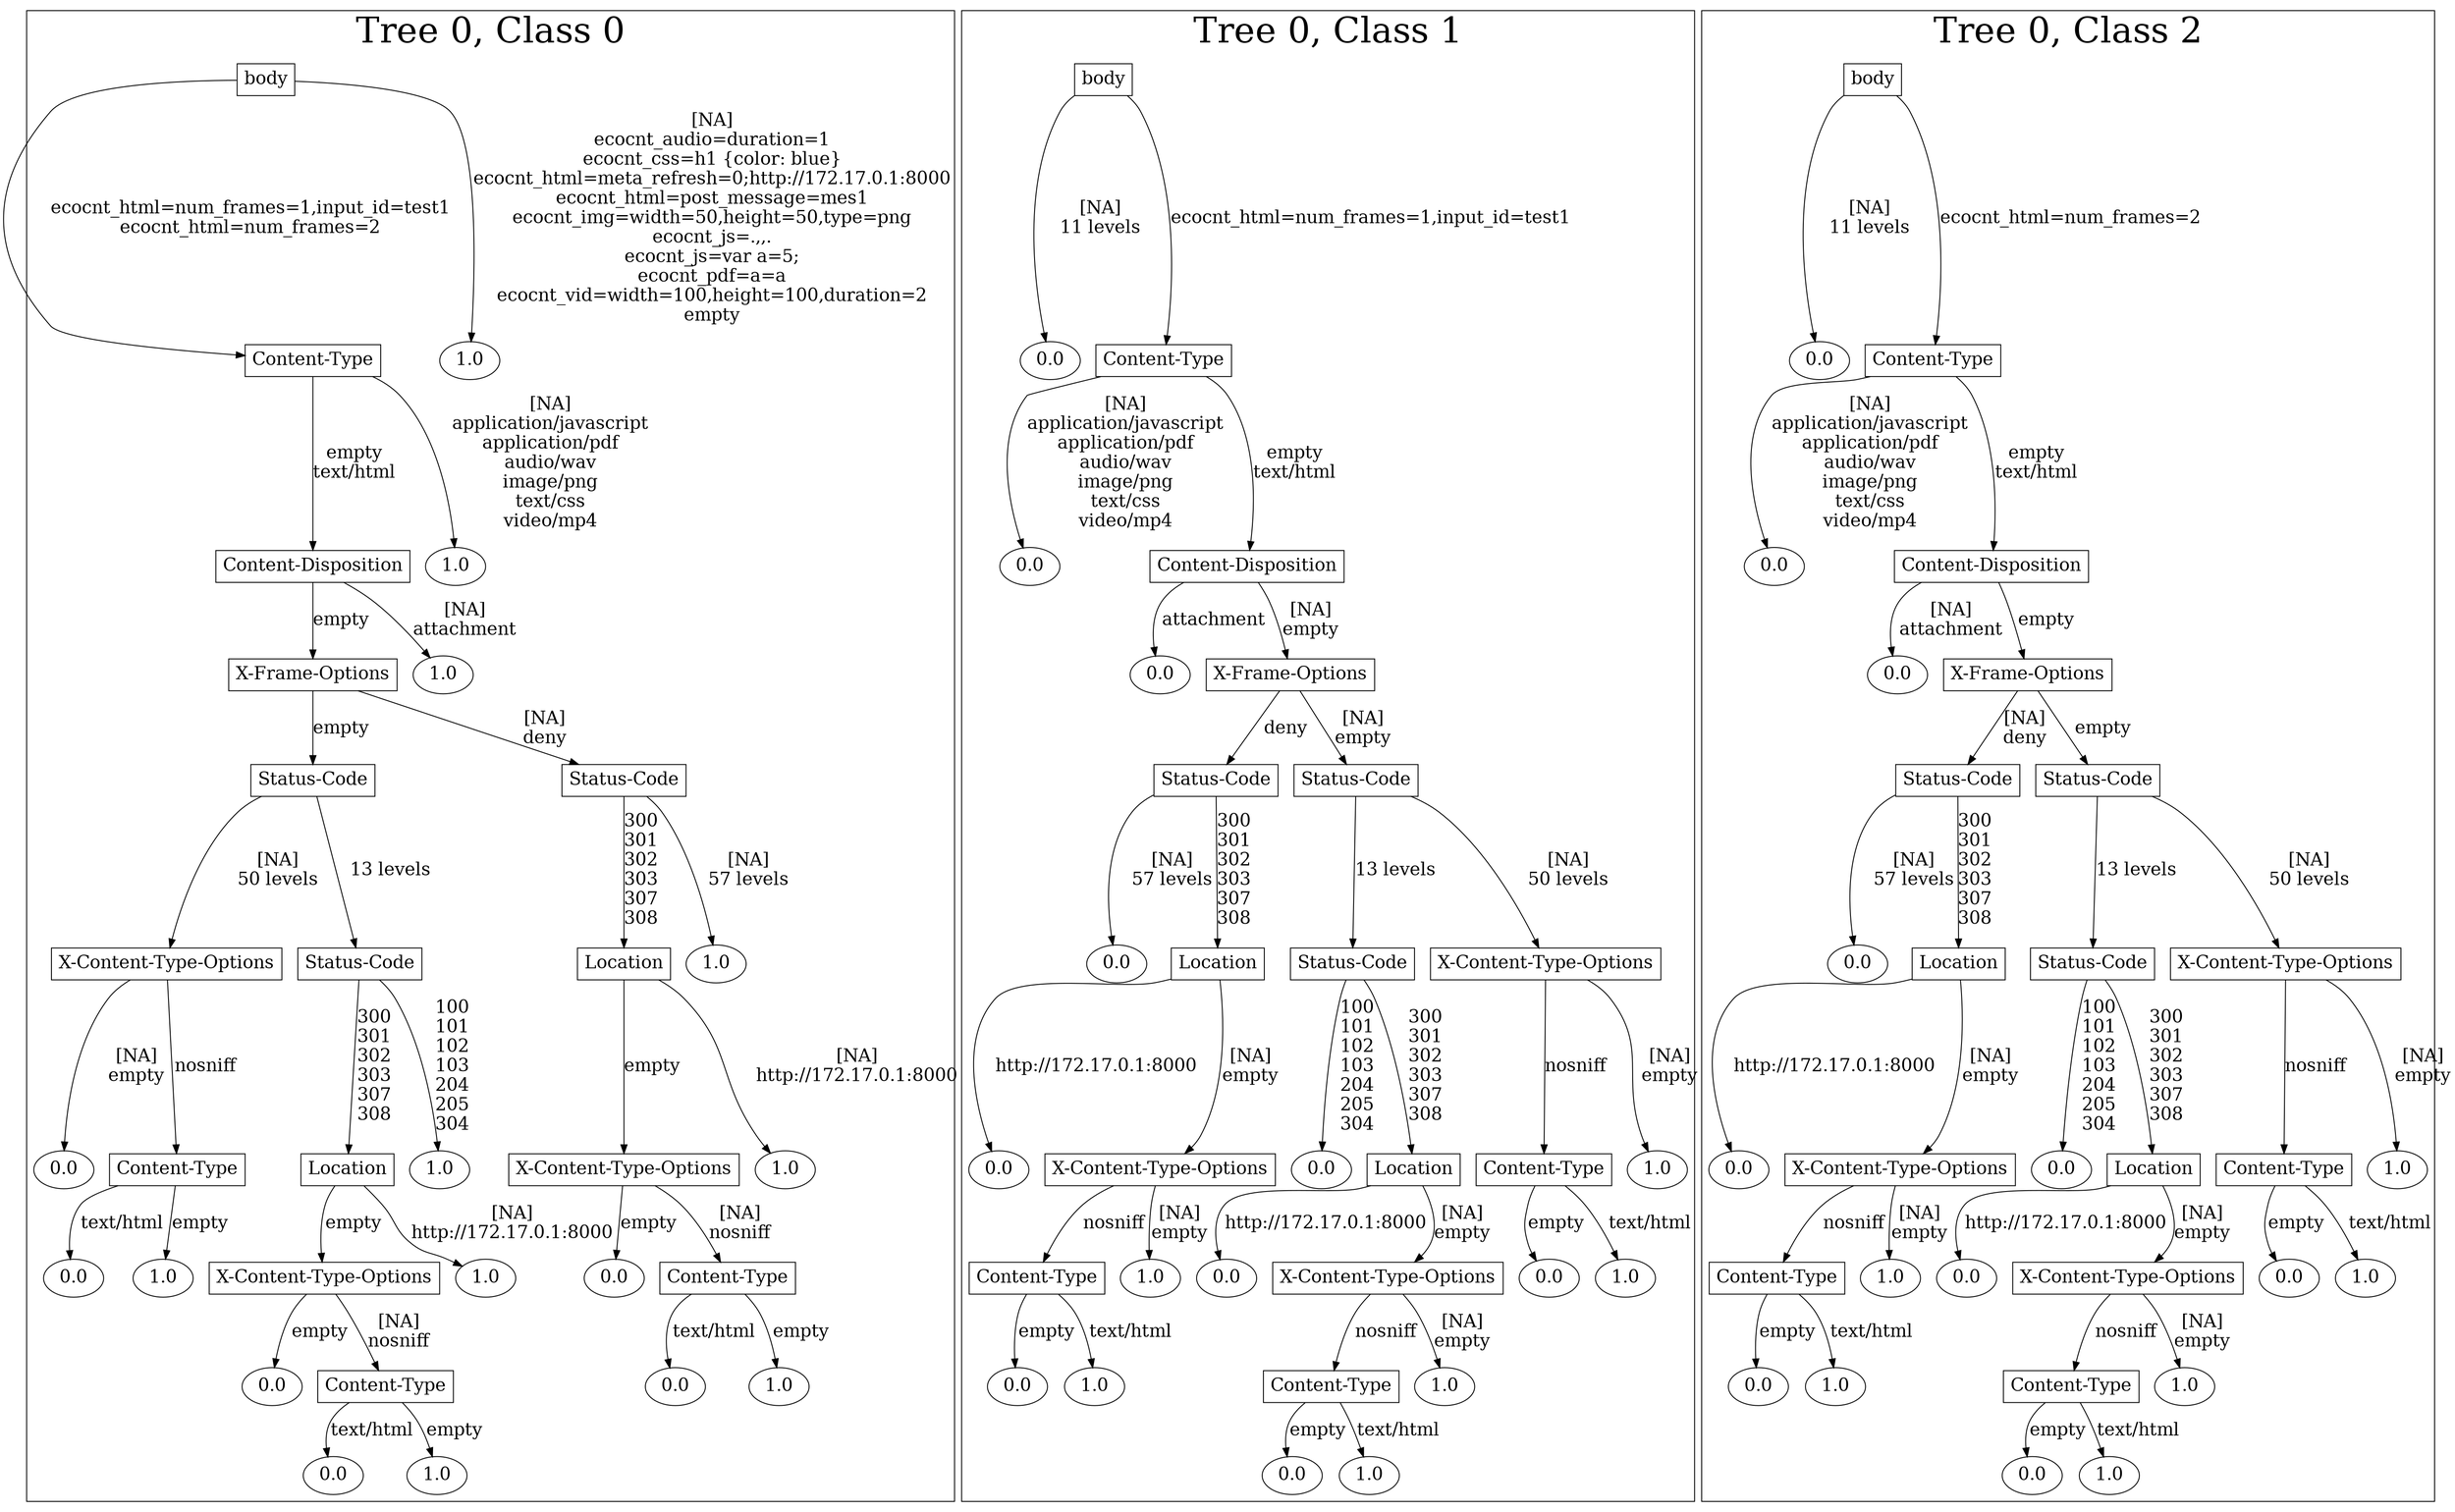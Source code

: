 /*
Generated by:
    http://https://github.com/h2oai/h2o-3/tree/master/h2o-genmodel/src/main/java/hex/genmodel/tools/PrintMojo.java
*/

/*
On a mac:

$ brew install graphviz
$ dot -Tpng file.gv -o file.png
$ open file.png
*/

digraph G {

subgraph cluster_0 {
/* Nodes */

/* Level 0 */
{
"SG_0_Node_0" [shape=box, fontsize=20, label="body"]
}

/* Level 1 */
{
"SG_0_Node_1" [shape=box, fontsize=20, label="Content-Type"]
"SG_0_Node_15" [fontsize=20, label="1.0"]
}

/* Level 2 */
{
"SG_0_Node_2" [shape=box, fontsize=20, label="Content-Disposition"]
"SG_0_Node_16" [fontsize=20, label="1.0"]
}

/* Level 3 */
{
"SG_0_Node_3" [shape=box, fontsize=20, label="X-Frame-Options"]
"SG_0_Node_17" [fontsize=20, label="1.0"]
}

/* Level 4 */
{
"SG_0_Node_4" [shape=box, fontsize=20, label="Status-Code"]
"SG_0_Node_5" [shape=box, fontsize=20, label="Status-Code"]
}

/* Level 5 */
{
"SG_0_Node_6" [shape=box, fontsize=20, label="X-Content-Type-Options"]
"SG_0_Node_7" [shape=box, fontsize=20, label="Status-Code"]
"SG_0_Node_8" [shape=box, fontsize=20, label="Location"]
"SG_0_Node_18" [fontsize=20, label="1.0"]
}

/* Level 6 */
{
"SG_0_Node_19" [fontsize=20, label="0.0"]
"SG_0_Node_9" [shape=box, fontsize=20, label="Content-Type"]
"SG_0_Node_10" [shape=box, fontsize=20, label="Location"]
"SG_0_Node_20" [fontsize=20, label="1.0"]
"SG_0_Node_11" [shape=box, fontsize=20, label="X-Content-Type-Options"]
"SG_0_Node_21" [fontsize=20, label="1.0"]
}

/* Level 7 */
{
"SG_0_Node_22" [fontsize=20, label="0.0"]
"SG_0_Node_23" [fontsize=20, label="1.0"]
"SG_0_Node_12" [shape=box, fontsize=20, label="X-Content-Type-Options"]
"SG_0_Node_24" [fontsize=20, label="1.0"]
"SG_0_Node_25" [fontsize=20, label="0.0"]
"SG_0_Node_13" [shape=box, fontsize=20, label="Content-Type"]
}

/* Level 8 */
{
"SG_0_Node_26" [fontsize=20, label="0.0"]
"SG_0_Node_14" [shape=box, fontsize=20, label="Content-Type"]
"SG_0_Node_27" [fontsize=20, label="0.0"]
"SG_0_Node_28" [fontsize=20, label="1.0"]
}

/* Level 9 */
{
"SG_0_Node_29" [fontsize=20, label="0.0"]
"SG_0_Node_30" [fontsize=20, label="1.0"]
}

/* Edges */
"SG_0_Node_0" -> "SG_0_Node_1" [fontsize=20, label="ecocnt_html=num_frames=1,input_id=test1
ecocnt_html=num_frames=2
"]
"SG_0_Node_0" -> "SG_0_Node_15" [fontsize=20, label="[NA]
ecocnt_audio=duration=1
ecocnt_css=h1 {color: blue}
ecocnt_html=meta_refresh=0;http://172.17.0.1:8000
ecocnt_html=post_message=mes1
ecocnt_img=width=50,height=50,type=png
ecocnt_js=.,,.
ecocnt_js=var a=5;
ecocnt_pdf=a=a
ecocnt_vid=width=100,height=100,duration=2
empty
"]
"SG_0_Node_1" -> "SG_0_Node_2" [fontsize=20, label="empty
text/html
"]
"SG_0_Node_1" -> "SG_0_Node_16" [fontsize=20, label="[NA]
application/javascript
application/pdf
audio/wav
image/png
text/css
video/mp4
"]
"SG_0_Node_2" -> "SG_0_Node_3" [fontsize=20, label="empty
"]
"SG_0_Node_2" -> "SG_0_Node_17" [fontsize=20, label="[NA]
attachment
"]
"SG_0_Node_3" -> "SG_0_Node_4" [fontsize=20, label="empty
"]
"SG_0_Node_3" -> "SG_0_Node_5" [fontsize=20, label="[NA]
deny
"]
"SG_0_Node_5" -> "SG_0_Node_8" [fontsize=20, label="300
301
302
303
307
308
"]
"SG_0_Node_5" -> "SG_0_Node_18" [fontsize=20, label="[NA]
57 levels
"]
"SG_0_Node_8" -> "SG_0_Node_11" [fontsize=20, label="empty
"]
"SG_0_Node_8" -> "SG_0_Node_21" [fontsize=20, label="[NA]
http://172.17.0.1:8000
"]
"SG_0_Node_11" -> "SG_0_Node_25" [fontsize=20, label="empty
"]
"SG_0_Node_11" -> "SG_0_Node_13" [fontsize=20, label="[NA]
nosniff
"]
"SG_0_Node_13" -> "SG_0_Node_27" [fontsize=20, label="text/html
"]
"SG_0_Node_13" -> "SG_0_Node_28" [fontsize=20, label="empty
"]
"SG_0_Node_4" -> "SG_0_Node_6" [fontsize=20, label="[NA]
50 levels
"]
"SG_0_Node_4" -> "SG_0_Node_7" [fontsize=20, label="13 levels
"]
"SG_0_Node_7" -> "SG_0_Node_10" [fontsize=20, label="300
301
302
303
307
308
"]
"SG_0_Node_7" -> "SG_0_Node_20" [fontsize=20, label="100
101
102
103
204
205
304
"]
"SG_0_Node_10" -> "SG_0_Node_12" [fontsize=20, label="empty
"]
"SG_0_Node_10" -> "SG_0_Node_24" [fontsize=20, label="[NA]
http://172.17.0.1:8000
"]
"SG_0_Node_12" -> "SG_0_Node_26" [fontsize=20, label="empty
"]
"SG_0_Node_12" -> "SG_0_Node_14" [fontsize=20, label="[NA]
nosniff
"]
"SG_0_Node_14" -> "SG_0_Node_29" [fontsize=20, label="text/html
"]
"SG_0_Node_14" -> "SG_0_Node_30" [fontsize=20, label="empty
"]
"SG_0_Node_6" -> "SG_0_Node_19" [fontsize=20, label="[NA]
empty
"]
"SG_0_Node_6" -> "SG_0_Node_9" [fontsize=20, label="nosniff
"]
"SG_0_Node_9" -> "SG_0_Node_22" [fontsize=20, label="text/html
"]
"SG_0_Node_9" -> "SG_0_Node_23" [fontsize=20, label="empty
"]

fontsize=40
label="Tree 0, Class 0"
}

subgraph cluster_1 {
/* Nodes */

/* Level 0 */
{
"SG_1_Node_0" [shape=box, fontsize=20, label="body"]
}

/* Level 1 */
{
"SG_1_Node_15" [fontsize=20, label="0.0"]
"SG_1_Node_1" [shape=box, fontsize=20, label="Content-Type"]
}

/* Level 2 */
{
"SG_1_Node_16" [fontsize=20, label="0.0"]
"SG_1_Node_2" [shape=box, fontsize=20, label="Content-Disposition"]
}

/* Level 3 */
{
"SG_1_Node_17" [fontsize=20, label="0.0"]
"SG_1_Node_3" [shape=box, fontsize=20, label="X-Frame-Options"]
}

/* Level 4 */
{
"SG_1_Node_4" [shape=box, fontsize=20, label="Status-Code"]
"SG_1_Node_5" [shape=box, fontsize=20, label="Status-Code"]
}

/* Level 5 */
{
"SG_1_Node_18" [fontsize=20, label="0.0"]
"SG_1_Node_6" [shape=box, fontsize=20, label="Location"]
"SG_1_Node_7" [shape=box, fontsize=20, label="Status-Code"]
"SG_1_Node_8" [shape=box, fontsize=20, label="X-Content-Type-Options"]
}

/* Level 6 */
{
"SG_1_Node_19" [fontsize=20, label="0.0"]
"SG_1_Node_9" [shape=box, fontsize=20, label="X-Content-Type-Options"]
"SG_1_Node_20" [fontsize=20, label="0.0"]
"SG_1_Node_10" [shape=box, fontsize=20, label="Location"]
"SG_1_Node_11" [shape=box, fontsize=20, label="Content-Type"]
"SG_1_Node_21" [fontsize=20, label="1.0"]
}

/* Level 7 */
{
"SG_1_Node_12" [shape=box, fontsize=20, label="Content-Type"]
"SG_1_Node_22" [fontsize=20, label="1.0"]
"SG_1_Node_23" [fontsize=20, label="0.0"]
"SG_1_Node_13" [shape=box, fontsize=20, label="X-Content-Type-Options"]
"SG_1_Node_24" [fontsize=20, label="0.0"]
"SG_1_Node_25" [fontsize=20, label="1.0"]
}

/* Level 8 */
{
"SG_1_Node_26" [fontsize=20, label="0.0"]
"SG_1_Node_27" [fontsize=20, label="1.0"]
"SG_1_Node_14" [shape=box, fontsize=20, label="Content-Type"]
"SG_1_Node_28" [fontsize=20, label="1.0"]
}

/* Level 9 */
{
"SG_1_Node_29" [fontsize=20, label="0.0"]
"SG_1_Node_30" [fontsize=20, label="1.0"]
}

/* Edges */
"SG_1_Node_0" -> "SG_1_Node_15" [fontsize=20, label="[NA]
11 levels
"]
"SG_1_Node_0" -> "SG_1_Node_1" [fontsize=20, label="ecocnt_html=num_frames=1,input_id=test1
"]
"SG_1_Node_1" -> "SG_1_Node_16" [fontsize=20, label="[NA]
application/javascript
application/pdf
audio/wav
image/png
text/css
video/mp4
"]
"SG_1_Node_1" -> "SG_1_Node_2" [fontsize=20, label="empty
text/html
"]
"SG_1_Node_2" -> "SG_1_Node_17" [fontsize=20, label="attachment
"]
"SG_1_Node_2" -> "SG_1_Node_3" [fontsize=20, label="[NA]
empty
"]
"SG_1_Node_3" -> "SG_1_Node_4" [fontsize=20, label="deny
"]
"SG_1_Node_3" -> "SG_1_Node_5" [fontsize=20, label="[NA]
empty
"]
"SG_1_Node_5" -> "SG_1_Node_7" [fontsize=20, label="13 levels
"]
"SG_1_Node_5" -> "SG_1_Node_8" [fontsize=20, label="[NA]
50 levels
"]
"SG_1_Node_8" -> "SG_1_Node_11" [fontsize=20, label="nosniff
"]
"SG_1_Node_8" -> "SG_1_Node_21" [fontsize=20, label="[NA]
empty
"]
"SG_1_Node_11" -> "SG_1_Node_24" [fontsize=20, label="empty
"]
"SG_1_Node_11" -> "SG_1_Node_25" [fontsize=20, label="text/html
"]
"SG_1_Node_7" -> "SG_1_Node_20" [fontsize=20, label="100
101
102
103
204
205
304
"]
"SG_1_Node_7" -> "SG_1_Node_10" [fontsize=20, label="300
301
302
303
307
308
"]
"SG_1_Node_10" -> "SG_1_Node_23" [fontsize=20, label="http://172.17.0.1:8000
"]
"SG_1_Node_10" -> "SG_1_Node_13" [fontsize=20, label="[NA]
empty
"]
"SG_1_Node_13" -> "SG_1_Node_14" [fontsize=20, label="nosniff
"]
"SG_1_Node_13" -> "SG_1_Node_28" [fontsize=20, label="[NA]
empty
"]
"SG_1_Node_14" -> "SG_1_Node_29" [fontsize=20, label="empty
"]
"SG_1_Node_14" -> "SG_1_Node_30" [fontsize=20, label="text/html
"]
"SG_1_Node_4" -> "SG_1_Node_18" [fontsize=20, label="[NA]
57 levels
"]
"SG_1_Node_4" -> "SG_1_Node_6" [fontsize=20, label="300
301
302
303
307
308
"]
"SG_1_Node_6" -> "SG_1_Node_19" [fontsize=20, label="http://172.17.0.1:8000
"]
"SG_1_Node_6" -> "SG_1_Node_9" [fontsize=20, label="[NA]
empty
"]
"SG_1_Node_9" -> "SG_1_Node_12" [fontsize=20, label="nosniff
"]
"SG_1_Node_9" -> "SG_1_Node_22" [fontsize=20, label="[NA]
empty
"]
"SG_1_Node_12" -> "SG_1_Node_26" [fontsize=20, label="empty
"]
"SG_1_Node_12" -> "SG_1_Node_27" [fontsize=20, label="text/html
"]

fontsize=40
label="Tree 0, Class 1"
}

subgraph cluster_2 {
/* Nodes */

/* Level 0 */
{
"SG_2_Node_0" [shape=box, fontsize=20, label="body"]
}

/* Level 1 */
{
"SG_2_Node_15" [fontsize=20, label="0.0"]
"SG_2_Node_1" [shape=box, fontsize=20, label="Content-Type"]
}

/* Level 2 */
{
"SG_2_Node_16" [fontsize=20, label="0.0"]
"SG_2_Node_2" [shape=box, fontsize=20, label="Content-Disposition"]
}

/* Level 3 */
{
"SG_2_Node_17" [fontsize=20, label="0.0"]
"SG_2_Node_3" [shape=box, fontsize=20, label="X-Frame-Options"]
}

/* Level 4 */
{
"SG_2_Node_4" [shape=box, fontsize=20, label="Status-Code"]
"SG_2_Node_5" [shape=box, fontsize=20, label="Status-Code"]
}

/* Level 5 */
{
"SG_2_Node_18" [fontsize=20, label="0.0"]
"SG_2_Node_6" [shape=box, fontsize=20, label="Location"]
"SG_2_Node_7" [shape=box, fontsize=20, label="Status-Code"]
"SG_2_Node_8" [shape=box, fontsize=20, label="X-Content-Type-Options"]
}

/* Level 6 */
{
"SG_2_Node_19" [fontsize=20, label="0.0"]
"SG_2_Node_9" [shape=box, fontsize=20, label="X-Content-Type-Options"]
"SG_2_Node_20" [fontsize=20, label="0.0"]
"SG_2_Node_10" [shape=box, fontsize=20, label="Location"]
"SG_2_Node_11" [shape=box, fontsize=20, label="Content-Type"]
"SG_2_Node_21" [fontsize=20, label="1.0"]
}

/* Level 7 */
{
"SG_2_Node_12" [shape=box, fontsize=20, label="Content-Type"]
"SG_2_Node_22" [fontsize=20, label="1.0"]
"SG_2_Node_23" [fontsize=20, label="0.0"]
"SG_2_Node_13" [shape=box, fontsize=20, label="X-Content-Type-Options"]
"SG_2_Node_24" [fontsize=20, label="0.0"]
"SG_2_Node_25" [fontsize=20, label="1.0"]
}

/* Level 8 */
{
"SG_2_Node_26" [fontsize=20, label="0.0"]
"SG_2_Node_27" [fontsize=20, label="1.0"]
"SG_2_Node_14" [shape=box, fontsize=20, label="Content-Type"]
"SG_2_Node_28" [fontsize=20, label="1.0"]
}

/* Level 9 */
{
"SG_2_Node_29" [fontsize=20, label="0.0"]
"SG_2_Node_30" [fontsize=20, label="1.0"]
}

/* Edges */
"SG_2_Node_0" -> "SG_2_Node_15" [fontsize=20, label="[NA]
11 levels
"]
"SG_2_Node_0" -> "SG_2_Node_1" [fontsize=20, label="ecocnt_html=num_frames=2
"]
"SG_2_Node_1" -> "SG_2_Node_16" [fontsize=20, label="[NA]
application/javascript
application/pdf
audio/wav
image/png
text/css
video/mp4
"]
"SG_2_Node_1" -> "SG_2_Node_2" [fontsize=20, label="empty
text/html
"]
"SG_2_Node_2" -> "SG_2_Node_17" [fontsize=20, label="[NA]
attachment
"]
"SG_2_Node_2" -> "SG_2_Node_3" [fontsize=20, label="empty
"]
"SG_2_Node_3" -> "SG_2_Node_4" [fontsize=20, label="[NA]
deny
"]
"SG_2_Node_3" -> "SG_2_Node_5" [fontsize=20, label="empty
"]
"SG_2_Node_5" -> "SG_2_Node_7" [fontsize=20, label="13 levels
"]
"SG_2_Node_5" -> "SG_2_Node_8" [fontsize=20, label="[NA]
50 levels
"]
"SG_2_Node_8" -> "SG_2_Node_11" [fontsize=20, label="nosniff
"]
"SG_2_Node_8" -> "SG_2_Node_21" [fontsize=20, label="[NA]
empty
"]
"SG_2_Node_11" -> "SG_2_Node_24" [fontsize=20, label="empty
"]
"SG_2_Node_11" -> "SG_2_Node_25" [fontsize=20, label="text/html
"]
"SG_2_Node_7" -> "SG_2_Node_20" [fontsize=20, label="100
101
102
103
204
205
304
"]
"SG_2_Node_7" -> "SG_2_Node_10" [fontsize=20, label="300
301
302
303
307
308
"]
"SG_2_Node_10" -> "SG_2_Node_23" [fontsize=20, label="http://172.17.0.1:8000
"]
"SG_2_Node_10" -> "SG_2_Node_13" [fontsize=20, label="[NA]
empty
"]
"SG_2_Node_13" -> "SG_2_Node_14" [fontsize=20, label="nosniff
"]
"SG_2_Node_13" -> "SG_2_Node_28" [fontsize=20, label="[NA]
empty
"]
"SG_2_Node_14" -> "SG_2_Node_29" [fontsize=20, label="empty
"]
"SG_2_Node_14" -> "SG_2_Node_30" [fontsize=20, label="text/html
"]
"SG_2_Node_4" -> "SG_2_Node_18" [fontsize=20, label="[NA]
57 levels
"]
"SG_2_Node_4" -> "SG_2_Node_6" [fontsize=20, label="300
301
302
303
307
308
"]
"SG_2_Node_6" -> "SG_2_Node_19" [fontsize=20, label="http://172.17.0.1:8000
"]
"SG_2_Node_6" -> "SG_2_Node_9" [fontsize=20, label="[NA]
empty
"]
"SG_2_Node_9" -> "SG_2_Node_12" [fontsize=20, label="nosniff
"]
"SG_2_Node_9" -> "SG_2_Node_22" [fontsize=20, label="[NA]
empty
"]
"SG_2_Node_12" -> "SG_2_Node_26" [fontsize=20, label="empty
"]
"SG_2_Node_12" -> "SG_2_Node_27" [fontsize=20, label="text/html
"]

fontsize=40
label="Tree 0, Class 2"
}

}


